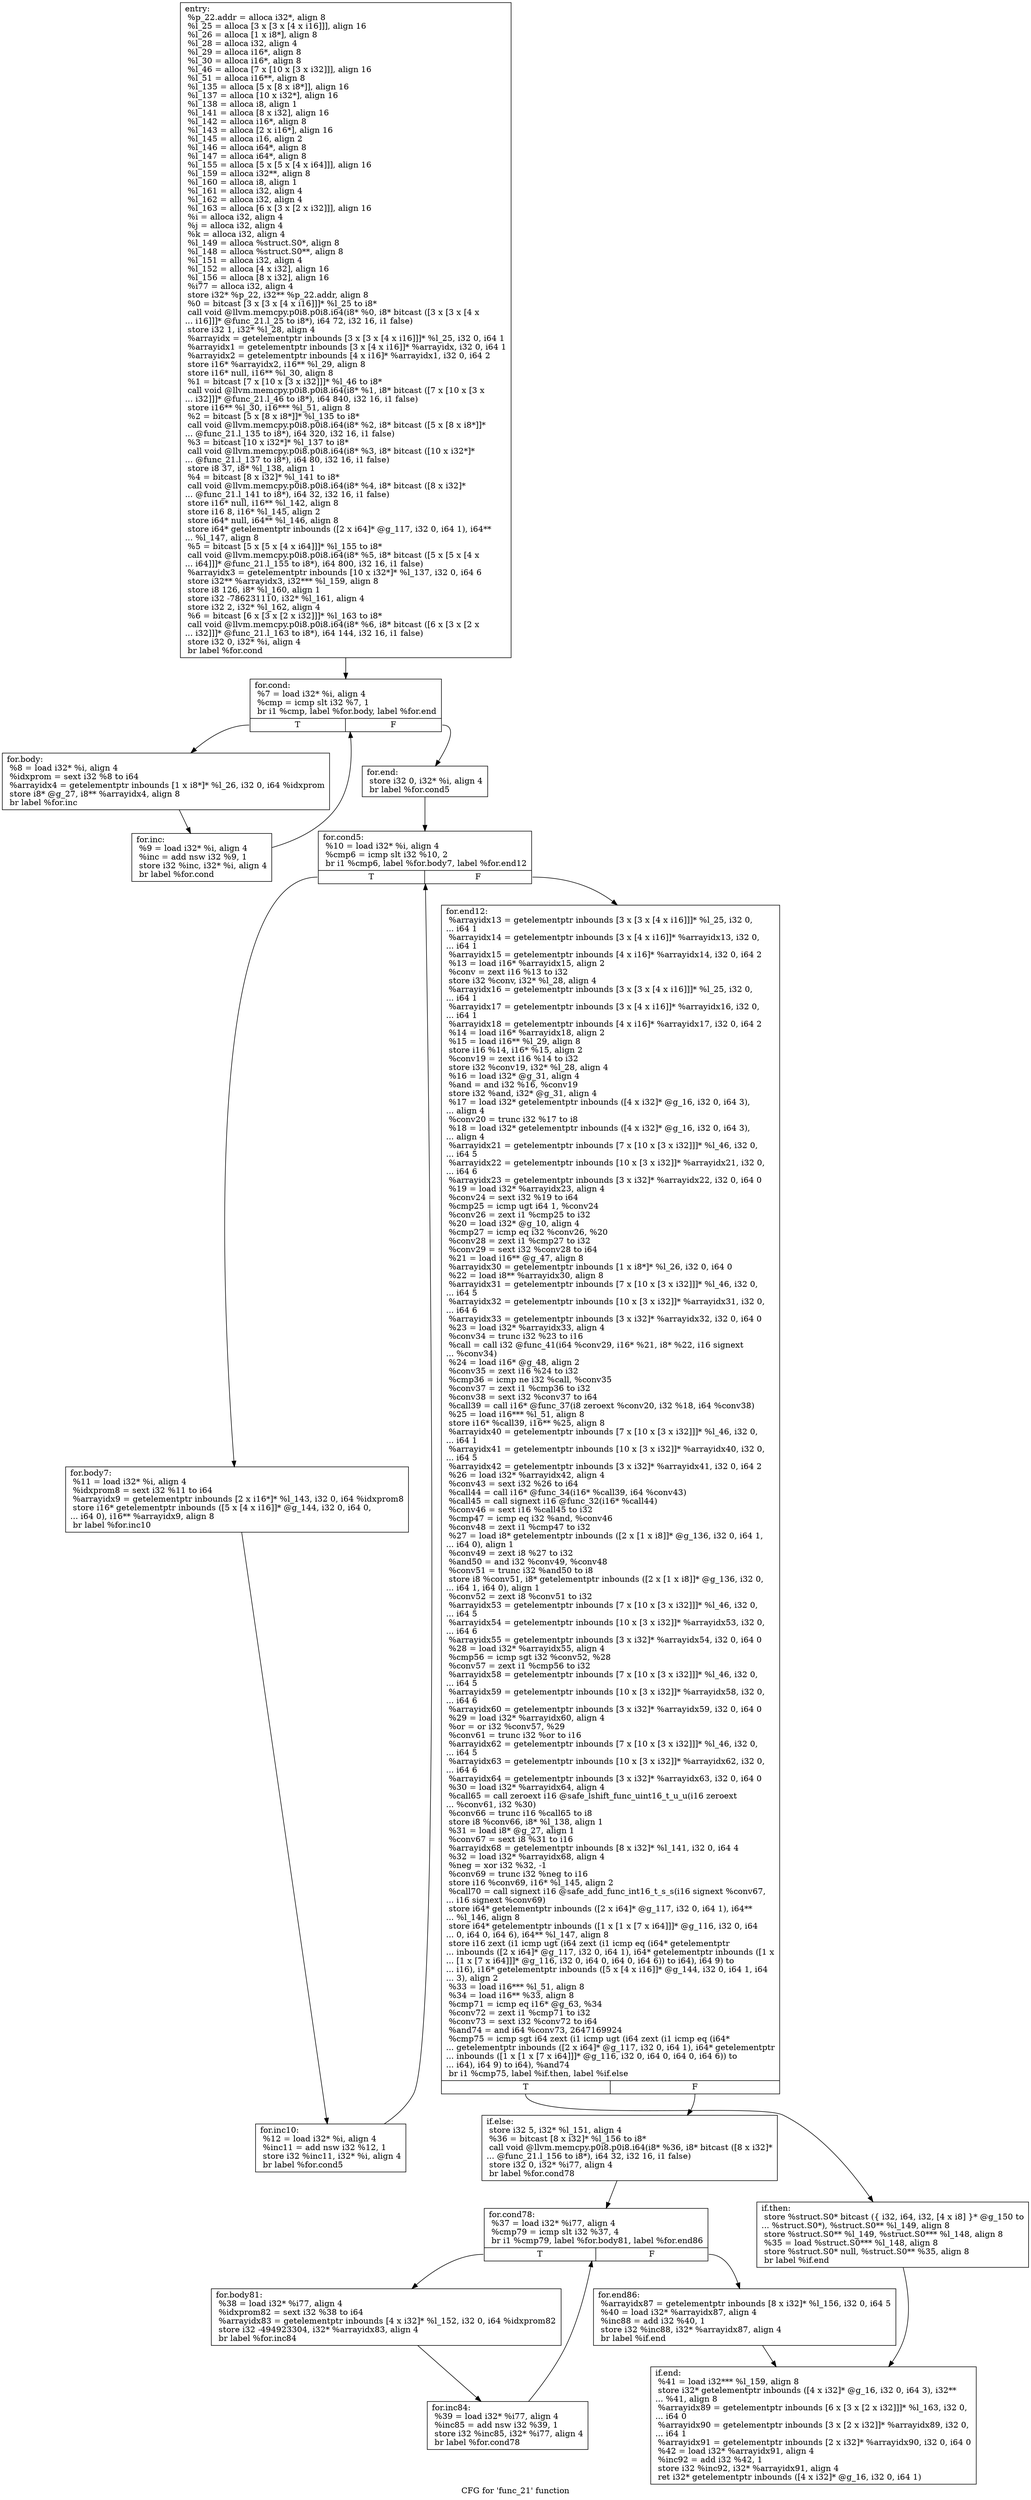 digraph "CFG for 'func_21' function" {
	label="CFG for 'func_21' function";

	Node0xb9d9e70 [shape=record,label="{entry:\l  %p_22.addr = alloca i32*, align 8\l  %l_25 = alloca [3 x [3 x [4 x i16]]], align 16\l  %l_26 = alloca [1 x i8*], align 8\l  %l_28 = alloca i32, align 4\l  %l_29 = alloca i16*, align 8\l  %l_30 = alloca i16*, align 8\l  %l_46 = alloca [7 x [10 x [3 x i32]]], align 16\l  %l_51 = alloca i16**, align 8\l  %l_135 = alloca [5 x [8 x i8*]], align 16\l  %l_137 = alloca [10 x i32*], align 16\l  %l_138 = alloca i8, align 1\l  %l_141 = alloca [8 x i32], align 16\l  %l_142 = alloca i16*, align 8\l  %l_143 = alloca [2 x i16*], align 16\l  %l_145 = alloca i16, align 2\l  %l_146 = alloca i64*, align 8\l  %l_147 = alloca i64*, align 8\l  %l_155 = alloca [5 x [5 x [4 x i64]]], align 16\l  %l_159 = alloca i32**, align 8\l  %l_160 = alloca i8, align 1\l  %l_161 = alloca i32, align 4\l  %l_162 = alloca i32, align 4\l  %l_163 = alloca [6 x [3 x [2 x i32]]], align 16\l  %i = alloca i32, align 4\l  %j = alloca i32, align 4\l  %k = alloca i32, align 4\l  %l_149 = alloca %struct.S0*, align 8\l  %l_148 = alloca %struct.S0**, align 8\l  %l_151 = alloca i32, align 4\l  %l_152 = alloca [4 x i32], align 16\l  %l_156 = alloca [8 x i32], align 16\l  %i77 = alloca i32, align 4\l  store i32* %p_22, i32** %p_22.addr, align 8\l  %0 = bitcast [3 x [3 x [4 x i16]]]* %l_25 to i8*\l  call void @llvm.memcpy.p0i8.p0i8.i64(i8* %0, i8* bitcast ([3 x [3 x [4 x\l... i16]]]* @func_21.l_25 to i8*), i64 72, i32 16, i1 false)\l  store i32 1, i32* %l_28, align 4\l  %arrayidx = getelementptr inbounds [3 x [3 x [4 x i16]]]* %l_25, i32 0, i64 1\l  %arrayidx1 = getelementptr inbounds [3 x [4 x i16]]* %arrayidx, i32 0, i64 1\l  %arrayidx2 = getelementptr inbounds [4 x i16]* %arrayidx1, i32 0, i64 2\l  store i16* %arrayidx2, i16** %l_29, align 8\l  store i16* null, i16** %l_30, align 8\l  %1 = bitcast [7 x [10 x [3 x i32]]]* %l_46 to i8*\l  call void @llvm.memcpy.p0i8.p0i8.i64(i8* %1, i8* bitcast ([7 x [10 x [3 x\l... i32]]]* @func_21.l_46 to i8*), i64 840, i32 16, i1 false)\l  store i16** %l_30, i16*** %l_51, align 8\l  %2 = bitcast [5 x [8 x i8*]]* %l_135 to i8*\l  call void @llvm.memcpy.p0i8.p0i8.i64(i8* %2, i8* bitcast ([5 x [8 x i8*]]*\l... @func_21.l_135 to i8*), i64 320, i32 16, i1 false)\l  %3 = bitcast [10 x i32*]* %l_137 to i8*\l  call void @llvm.memcpy.p0i8.p0i8.i64(i8* %3, i8* bitcast ([10 x i32*]*\l... @func_21.l_137 to i8*), i64 80, i32 16, i1 false)\l  store i8 37, i8* %l_138, align 1\l  %4 = bitcast [8 x i32]* %l_141 to i8*\l  call void @llvm.memcpy.p0i8.p0i8.i64(i8* %4, i8* bitcast ([8 x i32]*\l... @func_21.l_141 to i8*), i64 32, i32 16, i1 false)\l  store i16* null, i16** %l_142, align 8\l  store i16 8, i16* %l_145, align 2\l  store i64* null, i64** %l_146, align 8\l  store i64* getelementptr inbounds ([2 x i64]* @g_117, i32 0, i64 1), i64**\l... %l_147, align 8\l  %5 = bitcast [5 x [5 x [4 x i64]]]* %l_155 to i8*\l  call void @llvm.memcpy.p0i8.p0i8.i64(i8* %5, i8* bitcast ([5 x [5 x [4 x\l... i64]]]* @func_21.l_155 to i8*), i64 800, i32 16, i1 false)\l  %arrayidx3 = getelementptr inbounds [10 x i32*]* %l_137, i32 0, i64 6\l  store i32** %arrayidx3, i32*** %l_159, align 8\l  store i8 126, i8* %l_160, align 1\l  store i32 -786231110, i32* %l_161, align 4\l  store i32 2, i32* %l_162, align 4\l  %6 = bitcast [6 x [3 x [2 x i32]]]* %l_163 to i8*\l  call void @llvm.memcpy.p0i8.p0i8.i64(i8* %6, i8* bitcast ([6 x [3 x [2 x\l... i32]]]* @func_21.l_163 to i8*), i64 144, i32 16, i1 false)\l  store i32 0, i32* %i, align 4\l  br label %for.cond\l}"];
	Node0xb9d9e70 -> Node0xb9d9ea0;
	Node0xb9d9ea0 [shape=record,label="{for.cond:                                         \l  %7 = load i32* %i, align 4\l  %cmp = icmp slt i32 %7, 1\l  br i1 %cmp, label %for.body, label %for.end\l|{<s0>T|<s1>F}}"];
	Node0xb9d9ea0:s0 -> Node0xb9d9ed0;
	Node0xb9d9ea0:s1 -> Node0xb9d9f30;
	Node0xb9d9ed0 [shape=record,label="{for.body:                                         \l  %8 = load i32* %i, align 4\l  %idxprom = sext i32 %8 to i64\l  %arrayidx4 = getelementptr inbounds [1 x i8*]* %l_26, i32 0, i64 %idxprom\l  store i8* @g_27, i8** %arrayidx4, align 8\l  br label %for.inc\l}"];
	Node0xb9d9ed0 -> Node0xb9d9f00;
	Node0xb9d9f00 [shape=record,label="{for.inc:                                          \l  %9 = load i32* %i, align 4\l  %inc = add nsw i32 %9, 1\l  store i32 %inc, i32* %i, align 4\l  br label %for.cond\l}"];
	Node0xb9d9f00 -> Node0xb9d9ea0;
	Node0xb9d9f30 [shape=record,label="{for.end:                                          \l  store i32 0, i32* %i, align 4\l  br label %for.cond5\l}"];
	Node0xb9d9f30 -> Node0xb9d9f60;
	Node0xb9d9f60 [shape=record,label="{for.cond5:                                        \l  %10 = load i32* %i, align 4\l  %cmp6 = icmp slt i32 %10, 2\l  br i1 %cmp6, label %for.body7, label %for.end12\l|{<s0>T|<s1>F}}"];
	Node0xb9d9f60:s0 -> Node0xb9d9f90;
	Node0xb9d9f60:s1 -> Node0xb9d9ff0;
	Node0xb9d9f90 [shape=record,label="{for.body7:                                        \l  %11 = load i32* %i, align 4\l  %idxprom8 = sext i32 %11 to i64\l  %arrayidx9 = getelementptr inbounds [2 x i16*]* %l_143, i32 0, i64 %idxprom8\l  store i16* getelementptr inbounds ([5 x [4 x i16]]* @g_144, i32 0, i64 0,\l... i64 0), i16** %arrayidx9, align 8\l  br label %for.inc10\l}"];
	Node0xb9d9f90 -> Node0xb9d9fc0;
	Node0xb9d9fc0 [shape=record,label="{for.inc10:                                        \l  %12 = load i32* %i, align 4\l  %inc11 = add nsw i32 %12, 1\l  store i32 %inc11, i32* %i, align 4\l  br label %for.cond5\l}"];
	Node0xb9d9fc0 -> Node0xb9d9f60;
	Node0xb9d9ff0 [shape=record,label="{for.end12:                                        \l  %arrayidx13 = getelementptr inbounds [3 x [3 x [4 x i16]]]* %l_25, i32 0,\l... i64 1\l  %arrayidx14 = getelementptr inbounds [3 x [4 x i16]]* %arrayidx13, i32 0,\l... i64 1\l  %arrayidx15 = getelementptr inbounds [4 x i16]* %arrayidx14, i32 0, i64 2\l  %13 = load i16* %arrayidx15, align 2\l  %conv = zext i16 %13 to i32\l  store i32 %conv, i32* %l_28, align 4\l  %arrayidx16 = getelementptr inbounds [3 x [3 x [4 x i16]]]* %l_25, i32 0,\l... i64 1\l  %arrayidx17 = getelementptr inbounds [3 x [4 x i16]]* %arrayidx16, i32 0,\l... i64 1\l  %arrayidx18 = getelementptr inbounds [4 x i16]* %arrayidx17, i32 0, i64 2\l  %14 = load i16* %arrayidx18, align 2\l  %15 = load i16** %l_29, align 8\l  store i16 %14, i16* %15, align 2\l  %conv19 = zext i16 %14 to i32\l  store i32 %conv19, i32* %l_28, align 4\l  %16 = load i32* @g_31, align 4\l  %and = and i32 %16, %conv19\l  store i32 %and, i32* @g_31, align 4\l  %17 = load i32* getelementptr inbounds ([4 x i32]* @g_16, i32 0, i64 3),\l... align 4\l  %conv20 = trunc i32 %17 to i8\l  %18 = load i32* getelementptr inbounds ([4 x i32]* @g_16, i32 0, i64 3),\l... align 4\l  %arrayidx21 = getelementptr inbounds [7 x [10 x [3 x i32]]]* %l_46, i32 0,\l... i64 5\l  %arrayidx22 = getelementptr inbounds [10 x [3 x i32]]* %arrayidx21, i32 0,\l... i64 6\l  %arrayidx23 = getelementptr inbounds [3 x i32]* %arrayidx22, i32 0, i64 0\l  %19 = load i32* %arrayidx23, align 4\l  %conv24 = sext i32 %19 to i64\l  %cmp25 = icmp ugt i64 1, %conv24\l  %conv26 = zext i1 %cmp25 to i32\l  %20 = load i32* @g_10, align 4\l  %cmp27 = icmp eq i32 %conv26, %20\l  %conv28 = zext i1 %cmp27 to i32\l  %conv29 = sext i32 %conv28 to i64\l  %21 = load i16** @g_47, align 8\l  %arrayidx30 = getelementptr inbounds [1 x i8*]* %l_26, i32 0, i64 0\l  %22 = load i8** %arrayidx30, align 8\l  %arrayidx31 = getelementptr inbounds [7 x [10 x [3 x i32]]]* %l_46, i32 0,\l... i64 5\l  %arrayidx32 = getelementptr inbounds [10 x [3 x i32]]* %arrayidx31, i32 0,\l... i64 6\l  %arrayidx33 = getelementptr inbounds [3 x i32]* %arrayidx32, i32 0, i64 0\l  %23 = load i32* %arrayidx33, align 4\l  %conv34 = trunc i32 %23 to i16\l  %call = call i32 @func_41(i64 %conv29, i16* %21, i8* %22, i16 signext\l... %conv34)\l  %24 = load i16* @g_48, align 2\l  %conv35 = zext i16 %24 to i32\l  %cmp36 = icmp ne i32 %call, %conv35\l  %conv37 = zext i1 %cmp36 to i32\l  %conv38 = sext i32 %conv37 to i64\l  %call39 = call i16* @func_37(i8 zeroext %conv20, i32 %18, i64 %conv38)\l  %25 = load i16*** %l_51, align 8\l  store i16* %call39, i16** %25, align 8\l  %arrayidx40 = getelementptr inbounds [7 x [10 x [3 x i32]]]* %l_46, i32 0,\l... i64 1\l  %arrayidx41 = getelementptr inbounds [10 x [3 x i32]]* %arrayidx40, i32 0,\l... i64 5\l  %arrayidx42 = getelementptr inbounds [3 x i32]* %arrayidx41, i32 0, i64 2\l  %26 = load i32* %arrayidx42, align 4\l  %conv43 = sext i32 %26 to i64\l  %call44 = call i16* @func_34(i16* %call39, i64 %conv43)\l  %call45 = call signext i16 @func_32(i16* %call44)\l  %conv46 = sext i16 %call45 to i32\l  %cmp47 = icmp eq i32 %and, %conv46\l  %conv48 = zext i1 %cmp47 to i32\l  %27 = load i8* getelementptr inbounds ([2 x [1 x i8]]* @g_136, i32 0, i64 1,\l... i64 0), align 1\l  %conv49 = zext i8 %27 to i32\l  %and50 = and i32 %conv49, %conv48\l  %conv51 = trunc i32 %and50 to i8\l  store i8 %conv51, i8* getelementptr inbounds ([2 x [1 x i8]]* @g_136, i32 0,\l... i64 1, i64 0), align 1\l  %conv52 = zext i8 %conv51 to i32\l  %arrayidx53 = getelementptr inbounds [7 x [10 x [3 x i32]]]* %l_46, i32 0,\l... i64 5\l  %arrayidx54 = getelementptr inbounds [10 x [3 x i32]]* %arrayidx53, i32 0,\l... i64 6\l  %arrayidx55 = getelementptr inbounds [3 x i32]* %arrayidx54, i32 0, i64 0\l  %28 = load i32* %arrayidx55, align 4\l  %cmp56 = icmp sgt i32 %conv52, %28\l  %conv57 = zext i1 %cmp56 to i32\l  %arrayidx58 = getelementptr inbounds [7 x [10 x [3 x i32]]]* %l_46, i32 0,\l... i64 5\l  %arrayidx59 = getelementptr inbounds [10 x [3 x i32]]* %arrayidx58, i32 0,\l... i64 6\l  %arrayidx60 = getelementptr inbounds [3 x i32]* %arrayidx59, i32 0, i64 0\l  %29 = load i32* %arrayidx60, align 4\l  %or = or i32 %conv57, %29\l  %conv61 = trunc i32 %or to i16\l  %arrayidx62 = getelementptr inbounds [7 x [10 x [3 x i32]]]* %l_46, i32 0,\l... i64 5\l  %arrayidx63 = getelementptr inbounds [10 x [3 x i32]]* %arrayidx62, i32 0,\l... i64 6\l  %arrayidx64 = getelementptr inbounds [3 x i32]* %arrayidx63, i32 0, i64 0\l  %30 = load i32* %arrayidx64, align 4\l  %call65 = call zeroext i16 @safe_lshift_func_uint16_t_u_u(i16 zeroext\l... %conv61, i32 %30)\l  %conv66 = trunc i16 %call65 to i8\l  store i8 %conv66, i8* %l_138, align 1\l  %31 = load i8* @g_27, align 1\l  %conv67 = sext i8 %31 to i16\l  %arrayidx68 = getelementptr inbounds [8 x i32]* %l_141, i32 0, i64 4\l  %32 = load i32* %arrayidx68, align 4\l  %neg = xor i32 %32, -1\l  %conv69 = trunc i32 %neg to i16\l  store i16 %conv69, i16* %l_145, align 2\l  %call70 = call signext i16 @safe_add_func_int16_t_s_s(i16 signext %conv67,\l... i16 signext %conv69)\l  store i64* getelementptr inbounds ([2 x i64]* @g_117, i32 0, i64 1), i64**\l... %l_146, align 8\l  store i64* getelementptr inbounds ([1 x [1 x [7 x i64]]]* @g_116, i32 0, i64\l... 0, i64 0, i64 6), i64** %l_147, align 8\l  store i16 zext (i1 icmp ugt (i64 zext (i1 icmp eq (i64* getelementptr\l... inbounds ([2 x i64]* @g_117, i32 0, i64 1), i64* getelementptr inbounds ([1 x\l... [1 x [7 x i64]]]* @g_116, i32 0, i64 0, i64 0, i64 6)) to i64), i64 9) to\l... i16), i16* getelementptr inbounds ([5 x [4 x i16]]* @g_144, i32 0, i64 1, i64\l... 3), align 2\l  %33 = load i16*** %l_51, align 8\l  %34 = load i16** %33, align 8\l  %cmp71 = icmp eq i16* @g_63, %34\l  %conv72 = zext i1 %cmp71 to i32\l  %conv73 = sext i32 %conv72 to i64\l  %and74 = and i64 %conv73, 2647169924\l  %cmp75 = icmp sgt i64 zext (i1 icmp ugt (i64 zext (i1 icmp eq (i64*\l... getelementptr inbounds ([2 x i64]* @g_117, i32 0, i64 1), i64* getelementptr\l... inbounds ([1 x [1 x [7 x i64]]]* @g_116, i32 0, i64 0, i64 0, i64 6)) to\l... i64), i64 9) to i64), %and74\l  br i1 %cmp75, label %if.then, label %if.else\l|{<s0>T|<s1>F}}"];
	Node0xb9d9ff0:s0 -> Node0xb9da020;
	Node0xb9d9ff0:s1 -> Node0xb9da050;
	Node0xb9da020 [shape=record,label="{if.then:                                          \l  store %struct.S0* bitcast (\{ i32, i64, i32, [4 x i8] \}* @g_150 to\l... %struct.S0*), %struct.S0** %l_149, align 8\l  store %struct.S0** %l_149, %struct.S0*** %l_148, align 8\l  %35 = load %struct.S0*** %l_148, align 8\l  store %struct.S0* null, %struct.S0** %35, align 8\l  br label %if.end\l}"];
	Node0xb9da020 -> Node0xb9da140;
	Node0xb9da050 [shape=record,label="{if.else:                                          \l  store i32 5, i32* %l_151, align 4\l  %36 = bitcast [8 x i32]* %l_156 to i8*\l  call void @llvm.memcpy.p0i8.p0i8.i64(i8* %36, i8* bitcast ([8 x i32]*\l... @func_21.l_156 to i8*), i64 32, i32 16, i1 false)\l  store i32 0, i32* %i77, align 4\l  br label %for.cond78\l}"];
	Node0xb9da050 -> Node0xb9da080;
	Node0xb9da080 [shape=record,label="{for.cond78:                                       \l  %37 = load i32* %i77, align 4\l  %cmp79 = icmp slt i32 %37, 4\l  br i1 %cmp79, label %for.body81, label %for.end86\l|{<s0>T|<s1>F}}"];
	Node0xb9da080:s0 -> Node0xb9da0b0;
	Node0xb9da080:s1 -> Node0xb9da110;
	Node0xb9da0b0 [shape=record,label="{for.body81:                                       \l  %38 = load i32* %i77, align 4\l  %idxprom82 = sext i32 %38 to i64\l  %arrayidx83 = getelementptr inbounds [4 x i32]* %l_152, i32 0, i64 %idxprom82\l  store i32 -494923304, i32* %arrayidx83, align 4\l  br label %for.inc84\l}"];
	Node0xb9da0b0 -> Node0xb9da0e0;
	Node0xb9da0e0 [shape=record,label="{for.inc84:                                        \l  %39 = load i32* %i77, align 4\l  %inc85 = add nsw i32 %39, 1\l  store i32 %inc85, i32* %i77, align 4\l  br label %for.cond78\l}"];
	Node0xb9da0e0 -> Node0xb9da080;
	Node0xb9da110 [shape=record,label="{for.end86:                                        \l  %arrayidx87 = getelementptr inbounds [8 x i32]* %l_156, i32 0, i64 5\l  %40 = load i32* %arrayidx87, align 4\l  %inc88 = add i32 %40, 1\l  store i32 %inc88, i32* %arrayidx87, align 4\l  br label %if.end\l}"];
	Node0xb9da110 -> Node0xb9da140;
	Node0xb9da140 [shape=record,label="{if.end:                                           \l  %41 = load i32*** %l_159, align 8\l  store i32* getelementptr inbounds ([4 x i32]* @g_16, i32 0, i64 3), i32**\l... %41, align 8\l  %arrayidx89 = getelementptr inbounds [6 x [3 x [2 x i32]]]* %l_163, i32 0,\l... i64 0\l  %arrayidx90 = getelementptr inbounds [3 x [2 x i32]]* %arrayidx89, i32 0,\l... i64 1\l  %arrayidx91 = getelementptr inbounds [2 x i32]* %arrayidx90, i32 0, i64 0\l  %42 = load i32* %arrayidx91, align 4\l  %inc92 = add i32 %42, 1\l  store i32 %inc92, i32* %arrayidx91, align 4\l  ret i32* getelementptr inbounds ([4 x i32]* @g_16, i32 0, i64 1)\l}"];
}
